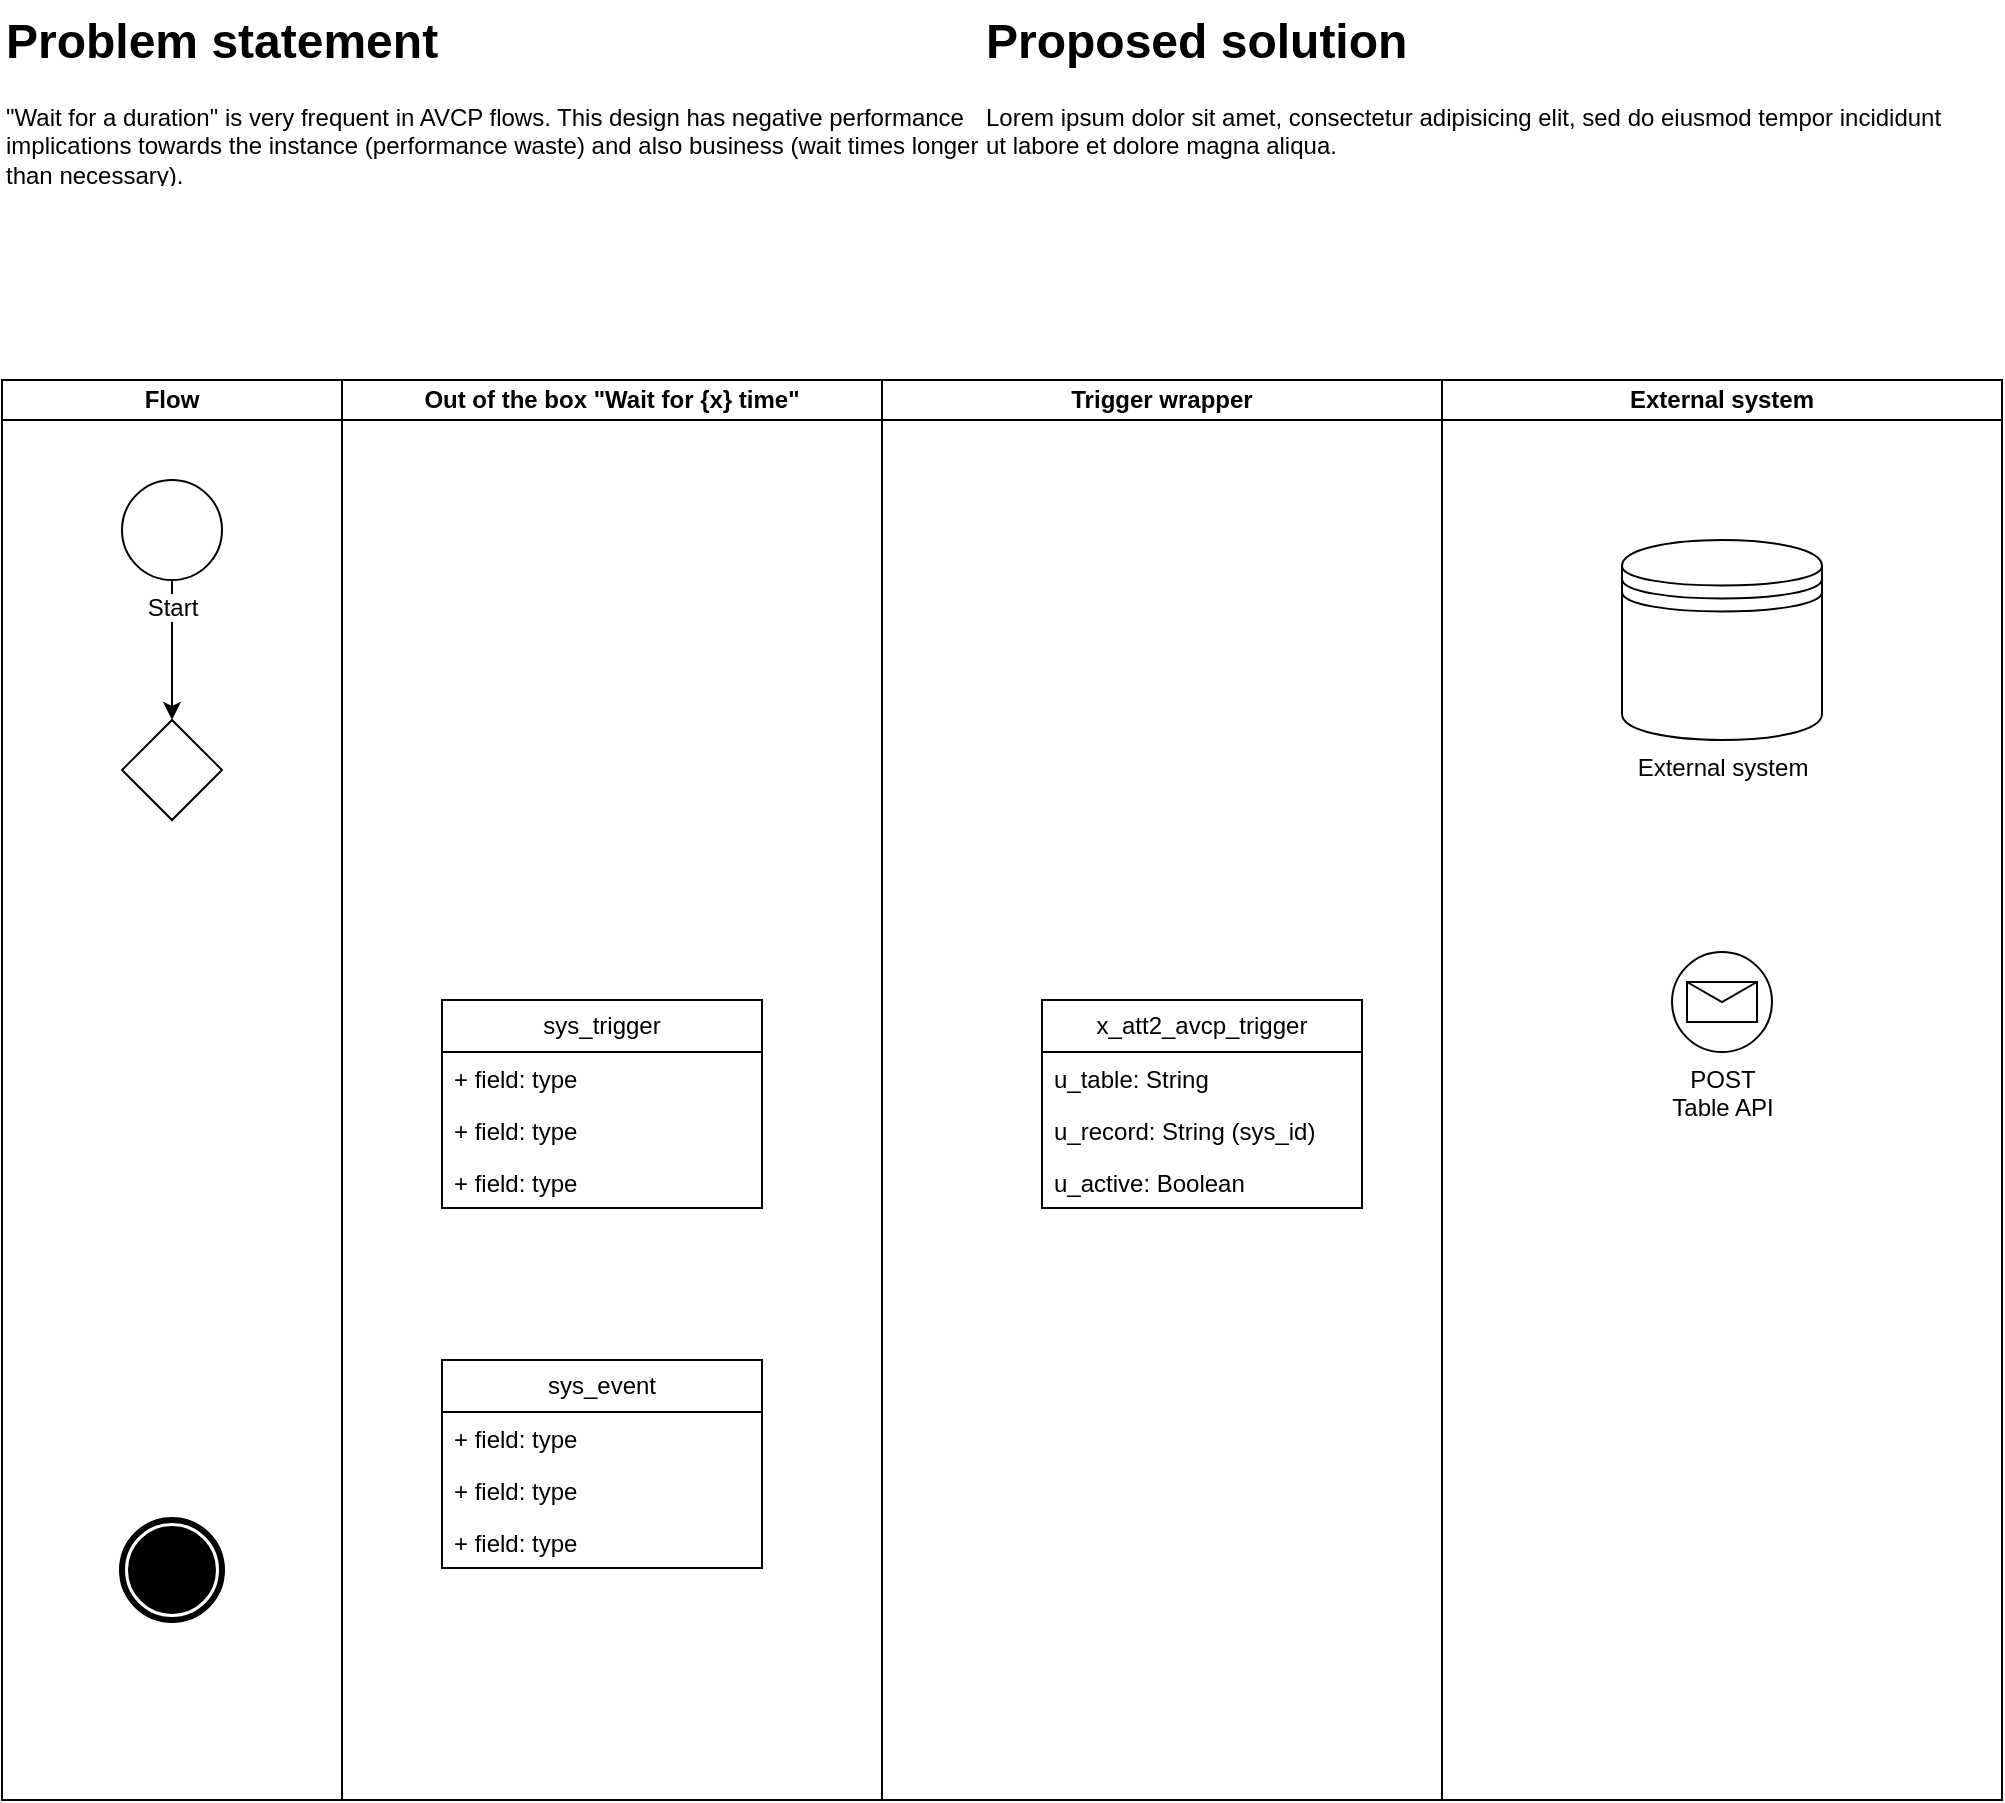 <mxfile version="24.2.7" type="github">
  <diagram name="Page-1" id="dqgGaEMsfPLpN1jPL7-l">
    <mxGraphModel dx="2284" dy="1818" grid="1" gridSize="10" guides="1" tooltips="1" connect="1" arrows="1" fold="1" page="1" pageScale="1" pageWidth="850" pageHeight="1100" math="0" shadow="0">
      <root>
        <mxCell id="0" />
        <mxCell id="1" parent="0" />
        <mxCell id="lHSy6ZFqvvYhpSyqBEna-1" value="sys_trigger" style="swimlane;fontStyle=0;childLayout=stackLayout;horizontal=1;startSize=26;fillColor=none;horizontalStack=0;resizeParent=1;resizeParentMax=0;resizeLast=0;collapsible=1;marginBottom=0;whiteSpace=wrap;html=1;" vertex="1" parent="1">
          <mxGeometry x="160" y="350" width="160" height="104" as="geometry" />
        </mxCell>
        <mxCell id="lHSy6ZFqvvYhpSyqBEna-2" value="+ field: type" style="text;strokeColor=none;fillColor=none;align=left;verticalAlign=top;spacingLeft=4;spacingRight=4;overflow=hidden;rotatable=0;points=[[0,0.5],[1,0.5]];portConstraint=eastwest;whiteSpace=wrap;html=1;" vertex="1" parent="lHSy6ZFqvvYhpSyqBEna-1">
          <mxGeometry y="26" width="160" height="26" as="geometry" />
        </mxCell>
        <mxCell id="lHSy6ZFqvvYhpSyqBEna-3" value="+ field: type" style="text;strokeColor=none;fillColor=none;align=left;verticalAlign=top;spacingLeft=4;spacingRight=4;overflow=hidden;rotatable=0;points=[[0,0.5],[1,0.5]];portConstraint=eastwest;whiteSpace=wrap;html=1;" vertex="1" parent="lHSy6ZFqvvYhpSyqBEna-1">
          <mxGeometry y="52" width="160" height="26" as="geometry" />
        </mxCell>
        <mxCell id="lHSy6ZFqvvYhpSyqBEna-4" value="+ field: type" style="text;strokeColor=none;fillColor=none;align=left;verticalAlign=top;spacingLeft=4;spacingRight=4;overflow=hidden;rotatable=0;points=[[0,0.5],[1,0.5]];portConstraint=eastwest;whiteSpace=wrap;html=1;" vertex="1" parent="lHSy6ZFqvvYhpSyqBEna-1">
          <mxGeometry y="78" width="160" height="26" as="geometry" />
        </mxCell>
        <mxCell id="lHSy6ZFqvvYhpSyqBEna-5" value="sys_event" style="swimlane;fontStyle=0;childLayout=stackLayout;horizontal=1;startSize=26;fillColor=none;horizontalStack=0;resizeParent=1;resizeParentMax=0;resizeLast=0;collapsible=1;marginBottom=0;whiteSpace=wrap;html=1;" vertex="1" parent="1">
          <mxGeometry x="160" y="530" width="160" height="104" as="geometry" />
        </mxCell>
        <mxCell id="lHSy6ZFqvvYhpSyqBEna-6" value="+ field: type" style="text;strokeColor=none;fillColor=none;align=left;verticalAlign=top;spacingLeft=4;spacingRight=4;overflow=hidden;rotatable=0;points=[[0,0.5],[1,0.5]];portConstraint=eastwest;whiteSpace=wrap;html=1;" vertex="1" parent="lHSy6ZFqvvYhpSyqBEna-5">
          <mxGeometry y="26" width="160" height="26" as="geometry" />
        </mxCell>
        <mxCell id="lHSy6ZFqvvYhpSyqBEna-7" value="+ field: type" style="text;strokeColor=none;fillColor=none;align=left;verticalAlign=top;spacingLeft=4;spacingRight=4;overflow=hidden;rotatable=0;points=[[0,0.5],[1,0.5]];portConstraint=eastwest;whiteSpace=wrap;html=1;" vertex="1" parent="lHSy6ZFqvvYhpSyqBEna-5">
          <mxGeometry y="52" width="160" height="26" as="geometry" />
        </mxCell>
        <mxCell id="lHSy6ZFqvvYhpSyqBEna-8" value="+ field: type" style="text;strokeColor=none;fillColor=none;align=left;verticalAlign=top;spacingLeft=4;spacingRight=4;overflow=hidden;rotatable=0;points=[[0,0.5],[1,0.5]];portConstraint=eastwest;whiteSpace=wrap;html=1;" vertex="1" parent="lHSy6ZFqvvYhpSyqBEna-5">
          <mxGeometry y="78" width="160" height="26" as="geometry" />
        </mxCell>
        <mxCell id="lHSy6ZFqvvYhpSyqBEna-9" value="x_att2_avcp_trigger" style="swimlane;fontStyle=0;childLayout=stackLayout;horizontal=1;startSize=26;fillColor=none;horizontalStack=0;resizeParent=1;resizeParentMax=0;resizeLast=0;collapsible=1;marginBottom=0;whiteSpace=wrap;html=1;" vertex="1" parent="1">
          <mxGeometry x="460" y="350" width="160" height="104" as="geometry" />
        </mxCell>
        <mxCell id="lHSy6ZFqvvYhpSyqBEna-10" value="u_table: String" style="text;strokeColor=none;fillColor=none;align=left;verticalAlign=top;spacingLeft=4;spacingRight=4;overflow=hidden;rotatable=0;points=[[0,0.5],[1,0.5]];portConstraint=eastwest;whiteSpace=wrap;html=1;" vertex="1" parent="lHSy6ZFqvvYhpSyqBEna-9">
          <mxGeometry y="26" width="160" height="26" as="geometry" />
        </mxCell>
        <mxCell id="lHSy6ZFqvvYhpSyqBEna-11" value="u_record: String (sys_id)" style="text;strokeColor=none;fillColor=none;align=left;verticalAlign=top;spacingLeft=4;spacingRight=4;overflow=hidden;rotatable=0;points=[[0,0.5],[1,0.5]];portConstraint=eastwest;whiteSpace=wrap;html=1;" vertex="1" parent="lHSy6ZFqvvYhpSyqBEna-9">
          <mxGeometry y="52" width="160" height="26" as="geometry" />
        </mxCell>
        <mxCell id="lHSy6ZFqvvYhpSyqBEna-12" value="u_active: Boolean" style="text;strokeColor=none;fillColor=none;align=left;verticalAlign=top;spacingLeft=4;spacingRight=4;overflow=hidden;rotatable=0;points=[[0,0.5],[1,0.5]];portConstraint=eastwest;whiteSpace=wrap;html=1;" vertex="1" parent="lHSy6ZFqvvYhpSyqBEna-9">
          <mxGeometry y="78" width="160" height="26" as="geometry" />
        </mxCell>
        <mxCell id="lHSy6ZFqvvYhpSyqBEna-17" value="Flow" style="swimlane;startSize=20;whiteSpace=wrap;html=1;" vertex="1" parent="1">
          <mxGeometry x="-60" y="40" width="170" height="710" as="geometry" />
        </mxCell>
        <mxCell id="lHSy6ZFqvvYhpSyqBEna-21" style="edgeStyle=orthogonalEdgeStyle;rounded=0;orthogonalLoop=1;jettySize=auto;html=1;" edge="1" parent="lHSy6ZFqvvYhpSyqBEna-17" source="lHSy6ZFqvvYhpSyqBEna-18" target="lHSy6ZFqvvYhpSyqBEna-20">
          <mxGeometry relative="1" as="geometry" />
        </mxCell>
        <mxCell id="lHSy6ZFqvvYhpSyqBEna-18" value="Start" style="points=[[0.145,0.145,0],[0.5,0,0],[0.855,0.145,0],[1,0.5,0],[0.855,0.855,0],[0.5,1,0],[0.145,0.855,0],[0,0.5,0]];shape=mxgraph.bpmn.event;html=1;verticalLabelPosition=bottom;labelBackgroundColor=#ffffff;verticalAlign=top;align=center;perimeter=ellipsePerimeter;outlineConnect=0;aspect=fixed;outline=standard;symbol=general;" vertex="1" parent="lHSy6ZFqvvYhpSyqBEna-17">
          <mxGeometry x="60" y="50" width="50" height="50" as="geometry" />
        </mxCell>
        <mxCell id="lHSy6ZFqvvYhpSyqBEna-19" value="" style="points=[[0.145,0.145,0],[0.5,0,0],[0.855,0.145,0],[1,0.5,0],[0.855,0.855,0],[0.5,1,0],[0.145,0.855,0],[0,0.5,0]];shape=mxgraph.bpmn.event;html=1;verticalLabelPosition=bottom;labelBackgroundColor=#ffffff;verticalAlign=top;align=center;perimeter=ellipsePerimeter;outlineConnect=0;aspect=fixed;outline=end;symbol=terminate;" vertex="1" parent="lHSy6ZFqvvYhpSyqBEna-17">
          <mxGeometry x="60" y="570" width="50" height="50" as="geometry" />
        </mxCell>
        <mxCell id="lHSy6ZFqvvYhpSyqBEna-20" value="" style="points=[[0.25,0.25,0],[0.5,0,0],[0.75,0.25,0],[1,0.5,0],[0.75,0.75,0],[0.5,1,0],[0.25,0.75,0],[0,0.5,0]];shape=mxgraph.bpmn.gateway2;html=1;verticalLabelPosition=bottom;labelBackgroundColor=#ffffff;verticalAlign=top;align=center;perimeter=rhombusPerimeter;outlineConnect=0;outline=none;symbol=none;" vertex="1" parent="lHSy6ZFqvvYhpSyqBEna-17">
          <mxGeometry x="60" y="170" width="50" height="50" as="geometry" />
        </mxCell>
        <mxCell id="lHSy6ZFqvvYhpSyqBEna-27" value="Out of the box &quot;Wait for {x} time&quot;" style="swimlane;startSize=20;whiteSpace=wrap;html=1;" vertex="1" parent="1">
          <mxGeometry x="110" y="40" width="270" height="710" as="geometry" />
        </mxCell>
        <mxCell id="lHSy6ZFqvvYhpSyqBEna-29" value="Trigger wrapper" style="swimlane;startSize=20;whiteSpace=wrap;html=1;" vertex="1" parent="1">
          <mxGeometry x="380" y="40" width="280" height="710" as="geometry" />
        </mxCell>
        <mxCell id="lHSy6ZFqvvYhpSyqBEna-30" value="External system" style="swimlane;startSize=20;whiteSpace=wrap;html=1;" vertex="1" parent="1">
          <mxGeometry x="660" y="40" width="280" height="710" as="geometry" />
        </mxCell>
        <mxCell id="lHSy6ZFqvvYhpSyqBEna-13" value="External system" style="shape=datastore;html=1;labelPosition=center;verticalLabelPosition=bottom;align=center;verticalAlign=top;" vertex="1" parent="lHSy6ZFqvvYhpSyqBEna-30">
          <mxGeometry x="90" y="80" width="100" height="100" as="geometry" />
        </mxCell>
        <mxCell id="lHSy6ZFqvvYhpSyqBEna-15" value="POST&lt;br&gt;Table API" style="points=[[0.145,0.145,0],[0.5,0,0],[0.855,0.145,0],[1,0.5,0],[0.855,0.855,0],[0.5,1,0],[0.145,0.855,0],[0,0.5,0]];shape=mxgraph.bpmn.event;html=1;verticalLabelPosition=bottom;labelBackgroundColor=#ffffff;verticalAlign=top;align=center;perimeter=ellipsePerimeter;outlineConnect=0;aspect=fixed;outline=standard;symbol=message;" vertex="1" parent="lHSy6ZFqvvYhpSyqBEna-30">
          <mxGeometry x="115" y="286" width="50" height="50" as="geometry" />
        </mxCell>
        <mxCell id="lHSy6ZFqvvYhpSyqBEna-31" value="&lt;h1 style=&quot;margin-top: 0px;&quot;&gt;Problem statement&lt;br&gt;&lt;/h1&gt;&lt;p&gt;&quot;Wait for a duration&quot; is very frequent in AVCP flows. This design has negative performance implications towards the instance (performance waste) and also business (wait times longer than necessary).&lt;br&gt;&lt;/p&gt;" style="text;html=1;whiteSpace=wrap;overflow=hidden;rounded=0;" vertex="1" parent="1">
          <mxGeometry x="-60" y="-150" width="490" height="90" as="geometry" />
        </mxCell>
        <mxCell id="lHSy6ZFqvvYhpSyqBEna-32" value="&lt;h1 style=&quot;margin-top: 0px;&quot;&gt;Proposed solution&lt;br&gt;&lt;/h1&gt;&lt;p&gt;Lorem ipsum dolor sit amet, consectetur adipisicing elit, sed do eiusmod tempor incididunt ut labore et dolore magna aliqua.&lt;/p&gt;" style="text;html=1;whiteSpace=wrap;overflow=hidden;rounded=0;" vertex="1" parent="1">
          <mxGeometry x="430" y="-150" width="490" height="90" as="geometry" />
        </mxCell>
      </root>
    </mxGraphModel>
  </diagram>
</mxfile>
